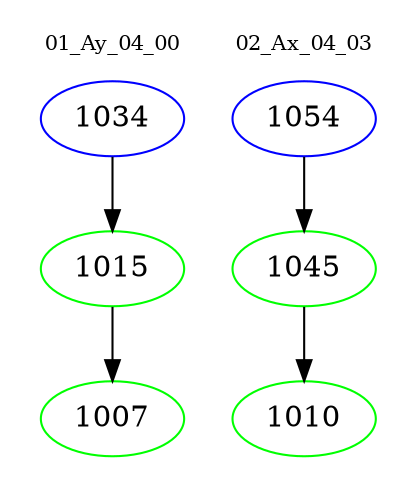 digraph{
subgraph cluster_0 {
color = white
label = "01_Ay_04_00";
fontsize=10;
T0_1034 [label="1034", color="blue"]
T0_1034 -> T0_1015 [color="black"]
T0_1015 [label="1015", color="green"]
T0_1015 -> T0_1007 [color="black"]
T0_1007 [label="1007", color="green"]
}
subgraph cluster_1 {
color = white
label = "02_Ax_04_03";
fontsize=10;
T1_1054 [label="1054", color="blue"]
T1_1054 -> T1_1045 [color="black"]
T1_1045 [label="1045", color="green"]
T1_1045 -> T1_1010 [color="black"]
T1_1010 [label="1010", color="green"]
}
}
